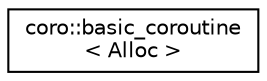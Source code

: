 digraph "Graphical Class Hierarchy"
{
 // LATEX_PDF_SIZE
  edge [fontname="Helvetica",fontsize="10",labelfontname="Helvetica",labelfontsize="10"];
  node [fontname="Helvetica",fontsize="10",shape=record];
  rankdir="LR";
  Node0 [label="coro::basic_coroutine\l\< Alloc \>",height=0.2,width=0.4,color="black", fillcolor="white", style="filled",URL="$classcoro_1_1basic__coroutine.html",tooltip="COROUTINE: Basic coroutine."];
}
